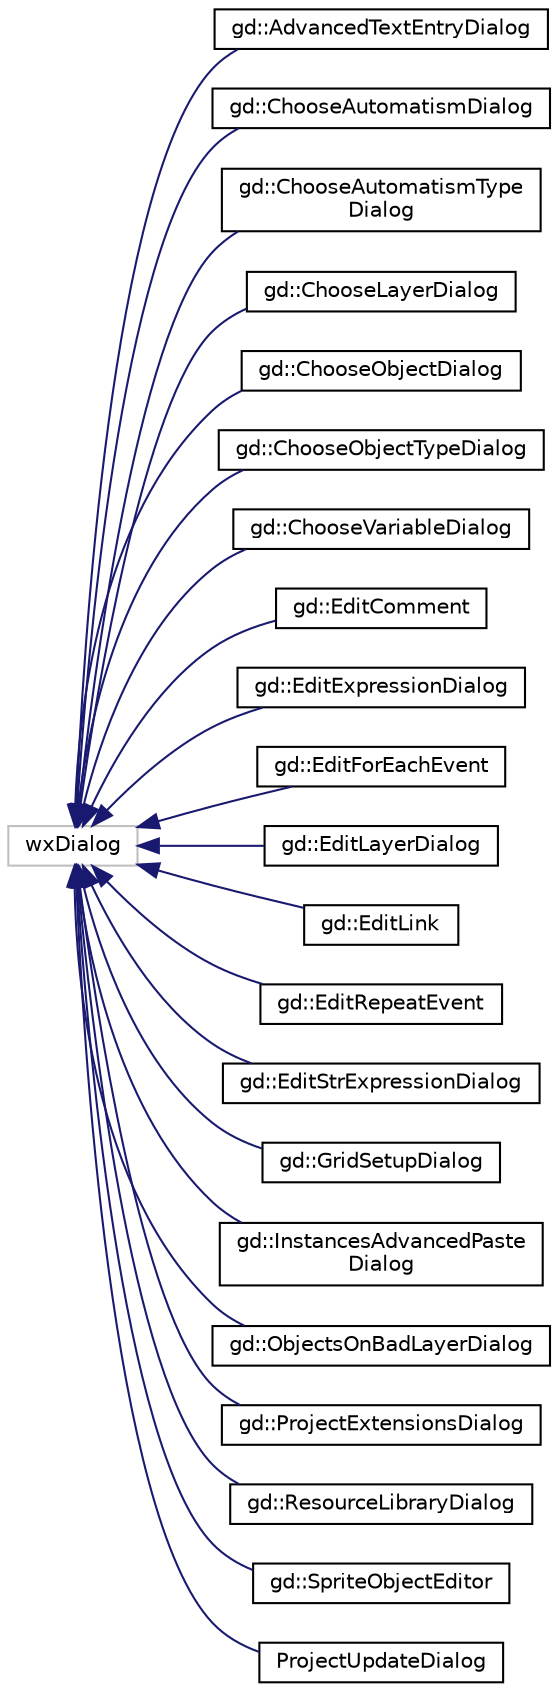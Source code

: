 digraph "Graphical Class Hierarchy"
{
  edge [fontname="Helvetica",fontsize="10",labelfontname="Helvetica",labelfontsize="10"];
  node [fontname="Helvetica",fontsize="10",shape=record];
  rankdir="LR";
  Node1 [label="wxDialog",height=0.2,width=0.4,color="grey75", fillcolor="white", style="filled"];
  Node1 -> Node2 [dir="back",color="midnightblue",fontsize="10",style="solid",fontname="Helvetica"];
  Node2 [label="gd::AdvancedTextEntryDialog",height=0.2,width=0.4,color="black", fillcolor="white", style="filled",URL="$classgd_1_1_advanced_text_entry_dialog.html",tooltip="Dialog used to enter a math or string expression, with a button to open a full editor. "];
  Node1 -> Node3 [dir="back",color="midnightblue",fontsize="10",style="solid",fontname="Helvetica"];
  Node3 [label="gd::ChooseAutomatismDialog",height=0.2,width=0.4,color="black", fillcolor="white", style="filled",URL="$classgd_1_1_choose_automatism_dialog.html",tooltip="Dialog used to choose an automatism of an object. "];
  Node1 -> Node4 [dir="back",color="midnightblue",fontsize="10",style="solid",fontname="Helvetica"];
  Node4 [label="gd::ChooseAutomatismType\lDialog",height=0.2,width=0.4,color="black", fillcolor="white", style="filled",URL="$classgd_1_1_choose_automatism_type_dialog.html",tooltip="Dialog displaying all the automatisms types available in a project, allowing the user to choose one..."];
  Node1 -> Node5 [dir="back",color="midnightblue",fontsize="10",style="solid",fontname="Helvetica"];
  Node5 [label="gd::ChooseLayerDialog",height=0.2,width=0.4,color="black", fillcolor="white", style="filled",URL="$classgd_1_1_choose_layer_dialog.html",tooltip="Dialog used to choose a layer from a layout. "];
  Node1 -> Node6 [dir="back",color="midnightblue",fontsize="10",style="solid",fontname="Helvetica"];
  Node6 [label="gd::ChooseObjectDialog",height=0.2,width=0.4,color="black", fillcolor="white", style="filled",URL="$classgd_1_1_choose_object_dialog.html",tooltip="Dialog used to choose an object (or a group) among project/layout objects or groups. "];
  Node1 -> Node7 [dir="back",color="midnightblue",fontsize="10",style="solid",fontname="Helvetica"];
  Node7 [label="gd::ChooseObjectTypeDialog",height=0.2,width=0.4,color="black", fillcolor="white", style="filled",URL="$classgd_1_1_choose_object_type_dialog.html",tooltip="Dialog used to choose an object type, typically when an object must be created. "];
  Node1 -> Node8 [dir="back",color="midnightblue",fontsize="10",style="solid",fontname="Helvetica"];
  Node8 [label="gd::ChooseVariableDialog",height=0.2,width=0.4,color="black", fillcolor="white", style="filled",URL="$classgd_1_1_choose_variable_dialog.html",tooltip="Dialog used to display variables of a gd::VariablesContainer, edit them and/or choose one..."];
  Node1 -> Node9 [dir="back",color="midnightblue",fontsize="10",style="solid",fontname="Helvetica"];
  Node9 [label="gd::EditComment",height=0.2,width=0.4,color="black", fillcolor="white", style="filled",URL="$classgd_1_1_edit_comment.html",tooltip="Editor for the comments events. "];
  Node1 -> Node10 [dir="back",color="midnightblue",fontsize="10",style="solid",fontname="Helvetica"];
  Node10 [label="gd::EditExpressionDialog",height=0.2,width=0.4,color="black", fillcolor="white", style="filled",URL="$classgd_1_1_edit_expression_dialog.html",tooltip="Dialog used to edit an expression. "];
  Node1 -> Node11 [dir="back",color="midnightblue",fontsize="10",style="solid",fontname="Helvetica"];
  Node11 [label="gd::EditForEachEvent",height=0.2,width=0.4,color="black", fillcolor="white", style="filled",URL="$classgd_1_1_edit_for_each_event.html",tooltip="Editor for the for each events. "];
  Node1 -> Node12 [dir="back",color="midnightblue",fontsize="10",style="solid",fontname="Helvetica"];
  Node12 [label="gd::EditLayerDialog",height=0.2,width=0.4,color="black", fillcolor="white", style="filled",URL="$classgd_1_1_edit_layer_dialog.html",tooltip="Dialog used to edit a layer. "];
  Node1 -> Node13 [dir="back",color="midnightblue",fontsize="10",style="solid",fontname="Helvetica"];
  Node13 [label="gd::EditLink",height=0.2,width=0.4,color="black", fillcolor="white", style="filled",URL="$classgd_1_1_edit_link.html",tooltip="Editor for the link events. "];
  Node1 -> Node14 [dir="back",color="midnightblue",fontsize="10",style="solid",fontname="Helvetica"];
  Node14 [label="gd::EditRepeatEvent",height=0.2,width=0.4,color="black", fillcolor="white", style="filled",URL="$classgd_1_1_edit_repeat_event.html",tooltip="Editor for Repeat events. "];
  Node1 -> Node15 [dir="back",color="midnightblue",fontsize="10",style="solid",fontname="Helvetica"];
  Node15 [label="gd::EditStrExpressionDialog",height=0.2,width=0.4,color="black", fillcolor="white", style="filled",URL="$classgd_1_1_edit_str_expression_dialog.html",tooltip="Dialog used to edit a string expression. "];
  Node1 -> Node16 [dir="back",color="midnightblue",fontsize="10",style="solid",fontname="Helvetica"];
  Node16 [label="gd::GridSetupDialog",height=0.2,width=0.4,color="black", fillcolor="white", style="filled",URL="$classgd_1_1_grid_setup_dialog.html",tooltip="Tiny dialog used to parameter the grid showed on a layout editor canvas. "];
  Node1 -> Node17 [dir="back",color="midnightblue",fontsize="10",style="solid",fontname="Helvetica"];
  Node17 [label="gd::InstancesAdvancedPaste\lDialog",height=0.2,width=0.4,color="black", fillcolor="white", style="filled",URL="$classgd_1_1_instances_advanced_paste_dialog.html",tooltip="Dialogs allowing to choose options before doing an advanced paste. "];
  Node1 -> Node18 [dir="back",color="midnightblue",fontsize="10",style="solid",fontname="Helvetica"];
  Node18 [label="gd::ObjectsOnBadLayerDialog",height=0.2,width=0.4,color="black", fillcolor="white", style="filled",URL="$classgd_1_1_objects_on_bad_layer_dialog.html",tooltip="Tool dialog used by LayersEditorPanel to ask the user what to do of instances which are on a layer be..."];
  Node1 -> Node19 [dir="back",color="midnightblue",fontsize="10",style="solid",fontname="Helvetica"];
  Node19 [label="gd::ProjectExtensionsDialog",height=0.2,width=0.4,color="black", fillcolor="white", style="filled",URL="$classgd_1_1_project_extensions_dialog.html",tooltip="Dialog designed for editing the extensions used by a project. "];
  Node1 -> Node20 [dir="back",color="midnightblue",fontsize="10",style="solid",fontname="Helvetica"];
  Node20 [label="gd::ResourceLibraryDialog",height=0.2,width=0.4,color="black", fillcolor="white", style="filled",URL="$classgd_1_1_resource_library_dialog.html",tooltip="Dialog used to display &quot;resource libraries&quot; located in a folder. "];
  Node1 -> Node21 [dir="back",color="midnightblue",fontsize="10",style="solid",fontname="Helvetica"];
  Node21 [label="gd::SpriteObjectEditor",height=0.2,width=0.4,color="black", fillcolor="white", style="filled",URL="$classgd_1_1_sprite_object_editor.html",tooltip="Dialog to edit Sprite objects from SpriteExtension. "];
  Node1 -> Node22 [dir="back",color="midnightblue",fontsize="10",style="solid",fontname="Helvetica"];
  Node22 [label="ProjectUpdateDialog",height=0.2,width=0.4,color="black", fillcolor="white", style="filled",URL="$class_project_update_dialog.html"];
}

